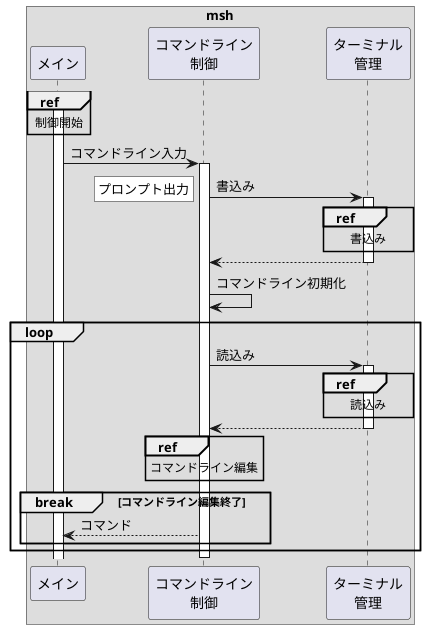 @startuml

box "msh"
    participant "メイン"               as main
    participant "コマンドライン\n制御" as clctrl
    participant "ターミナル\n管理"     as termmng
end box

activate main
ref over main: 制御開始

main -> clctrl: コマンドライン入力
activate clctrl

clctrl -> termmng: 書込み
activate termmng
rnote left #FFFFFF: プロンプト出力
ref over termmng: 書込み
clctrl <-- termmng:
deactivate termmng

clctrl -> clctrl: コマンドライン初期化

loop
    clctrl -> termmng: 読込み
    activate termmng
    ref over termmng: 読込み
    clctrl <-- termmng:
    deactivate termmng

    ref over clctrl: コマンドライン編集

    break コマンドライン編集終了
        main <-- clctrl:コマンド
    end break
end loop
deactivate clctrl

@enduml

